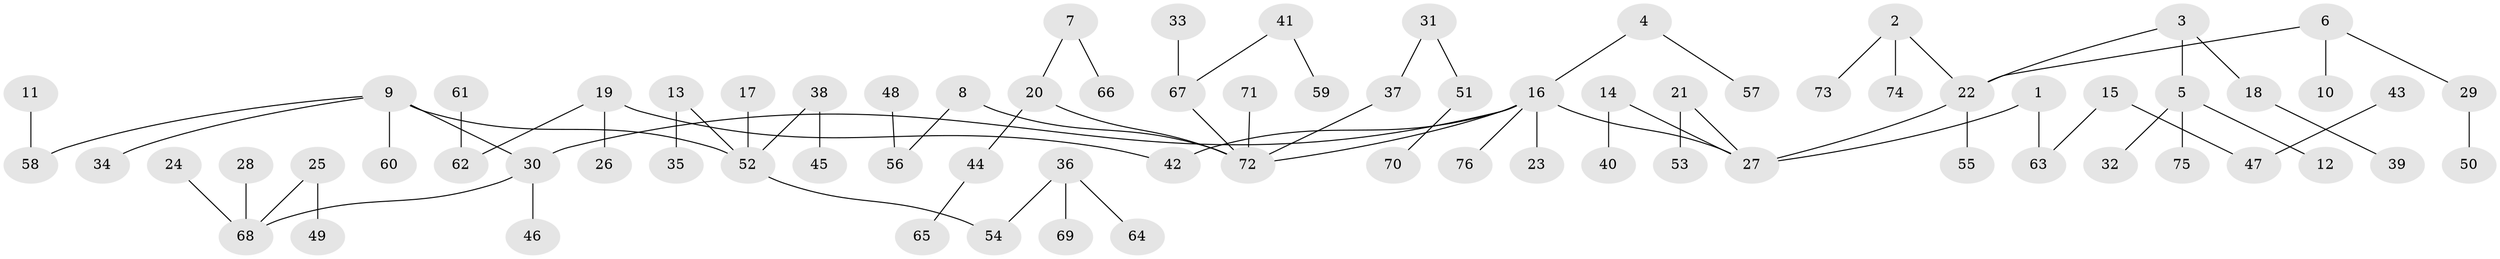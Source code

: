 // original degree distribution, {2: 0.2698412698412698, 6: 0.031746031746031744, 8: 0.007936507936507936, 5: 0.015873015873015872, 7: 0.007936507936507936, 3: 0.1349206349206349, 4: 0.03968253968253968, 1: 0.49206349206349204}
// Generated by graph-tools (version 1.1) at 2025/37/03/04/25 23:37:19]
// undirected, 76 vertices, 75 edges
graph export_dot {
  node [color=gray90,style=filled];
  1;
  2;
  3;
  4;
  5;
  6;
  7;
  8;
  9;
  10;
  11;
  12;
  13;
  14;
  15;
  16;
  17;
  18;
  19;
  20;
  21;
  22;
  23;
  24;
  25;
  26;
  27;
  28;
  29;
  30;
  31;
  32;
  33;
  34;
  35;
  36;
  37;
  38;
  39;
  40;
  41;
  42;
  43;
  44;
  45;
  46;
  47;
  48;
  49;
  50;
  51;
  52;
  53;
  54;
  55;
  56;
  57;
  58;
  59;
  60;
  61;
  62;
  63;
  64;
  65;
  66;
  67;
  68;
  69;
  70;
  71;
  72;
  73;
  74;
  75;
  76;
  1 -- 27 [weight=1.0];
  1 -- 63 [weight=1.0];
  2 -- 22 [weight=1.0];
  2 -- 73 [weight=1.0];
  2 -- 74 [weight=1.0];
  3 -- 5 [weight=1.0];
  3 -- 18 [weight=1.0];
  3 -- 22 [weight=1.0];
  4 -- 16 [weight=1.0];
  4 -- 57 [weight=1.0];
  5 -- 12 [weight=1.0];
  5 -- 32 [weight=1.0];
  5 -- 75 [weight=1.0];
  6 -- 10 [weight=1.0];
  6 -- 22 [weight=1.0];
  6 -- 29 [weight=1.0];
  7 -- 20 [weight=1.0];
  7 -- 66 [weight=1.0];
  8 -- 56 [weight=1.0];
  8 -- 72 [weight=1.0];
  9 -- 30 [weight=1.0];
  9 -- 34 [weight=1.0];
  9 -- 52 [weight=1.0];
  9 -- 58 [weight=1.0];
  9 -- 60 [weight=1.0];
  11 -- 58 [weight=1.0];
  13 -- 35 [weight=1.0];
  13 -- 52 [weight=1.0];
  14 -- 27 [weight=1.0];
  14 -- 40 [weight=1.0];
  15 -- 47 [weight=1.0];
  15 -- 63 [weight=1.0];
  16 -- 23 [weight=1.0];
  16 -- 27 [weight=1.0];
  16 -- 30 [weight=1.0];
  16 -- 42 [weight=1.0];
  16 -- 72 [weight=1.0];
  16 -- 76 [weight=1.0];
  17 -- 52 [weight=1.0];
  18 -- 39 [weight=1.0];
  19 -- 26 [weight=1.0];
  19 -- 42 [weight=1.0];
  19 -- 62 [weight=1.0];
  20 -- 44 [weight=1.0];
  20 -- 72 [weight=1.0];
  21 -- 27 [weight=1.0];
  21 -- 53 [weight=1.0];
  22 -- 27 [weight=1.0];
  22 -- 55 [weight=1.0];
  24 -- 68 [weight=1.0];
  25 -- 49 [weight=1.0];
  25 -- 68 [weight=1.0];
  28 -- 68 [weight=1.0];
  29 -- 50 [weight=1.0];
  30 -- 46 [weight=1.0];
  30 -- 68 [weight=1.0];
  31 -- 37 [weight=1.0];
  31 -- 51 [weight=1.0];
  33 -- 67 [weight=1.0];
  36 -- 54 [weight=1.0];
  36 -- 64 [weight=1.0];
  36 -- 69 [weight=1.0];
  37 -- 72 [weight=1.0];
  38 -- 45 [weight=1.0];
  38 -- 52 [weight=1.0];
  41 -- 59 [weight=1.0];
  41 -- 67 [weight=1.0];
  43 -- 47 [weight=1.0];
  44 -- 65 [weight=1.0];
  48 -- 56 [weight=1.0];
  51 -- 70 [weight=1.0];
  52 -- 54 [weight=1.0];
  61 -- 62 [weight=1.0];
  67 -- 72 [weight=1.0];
  71 -- 72 [weight=1.0];
}
